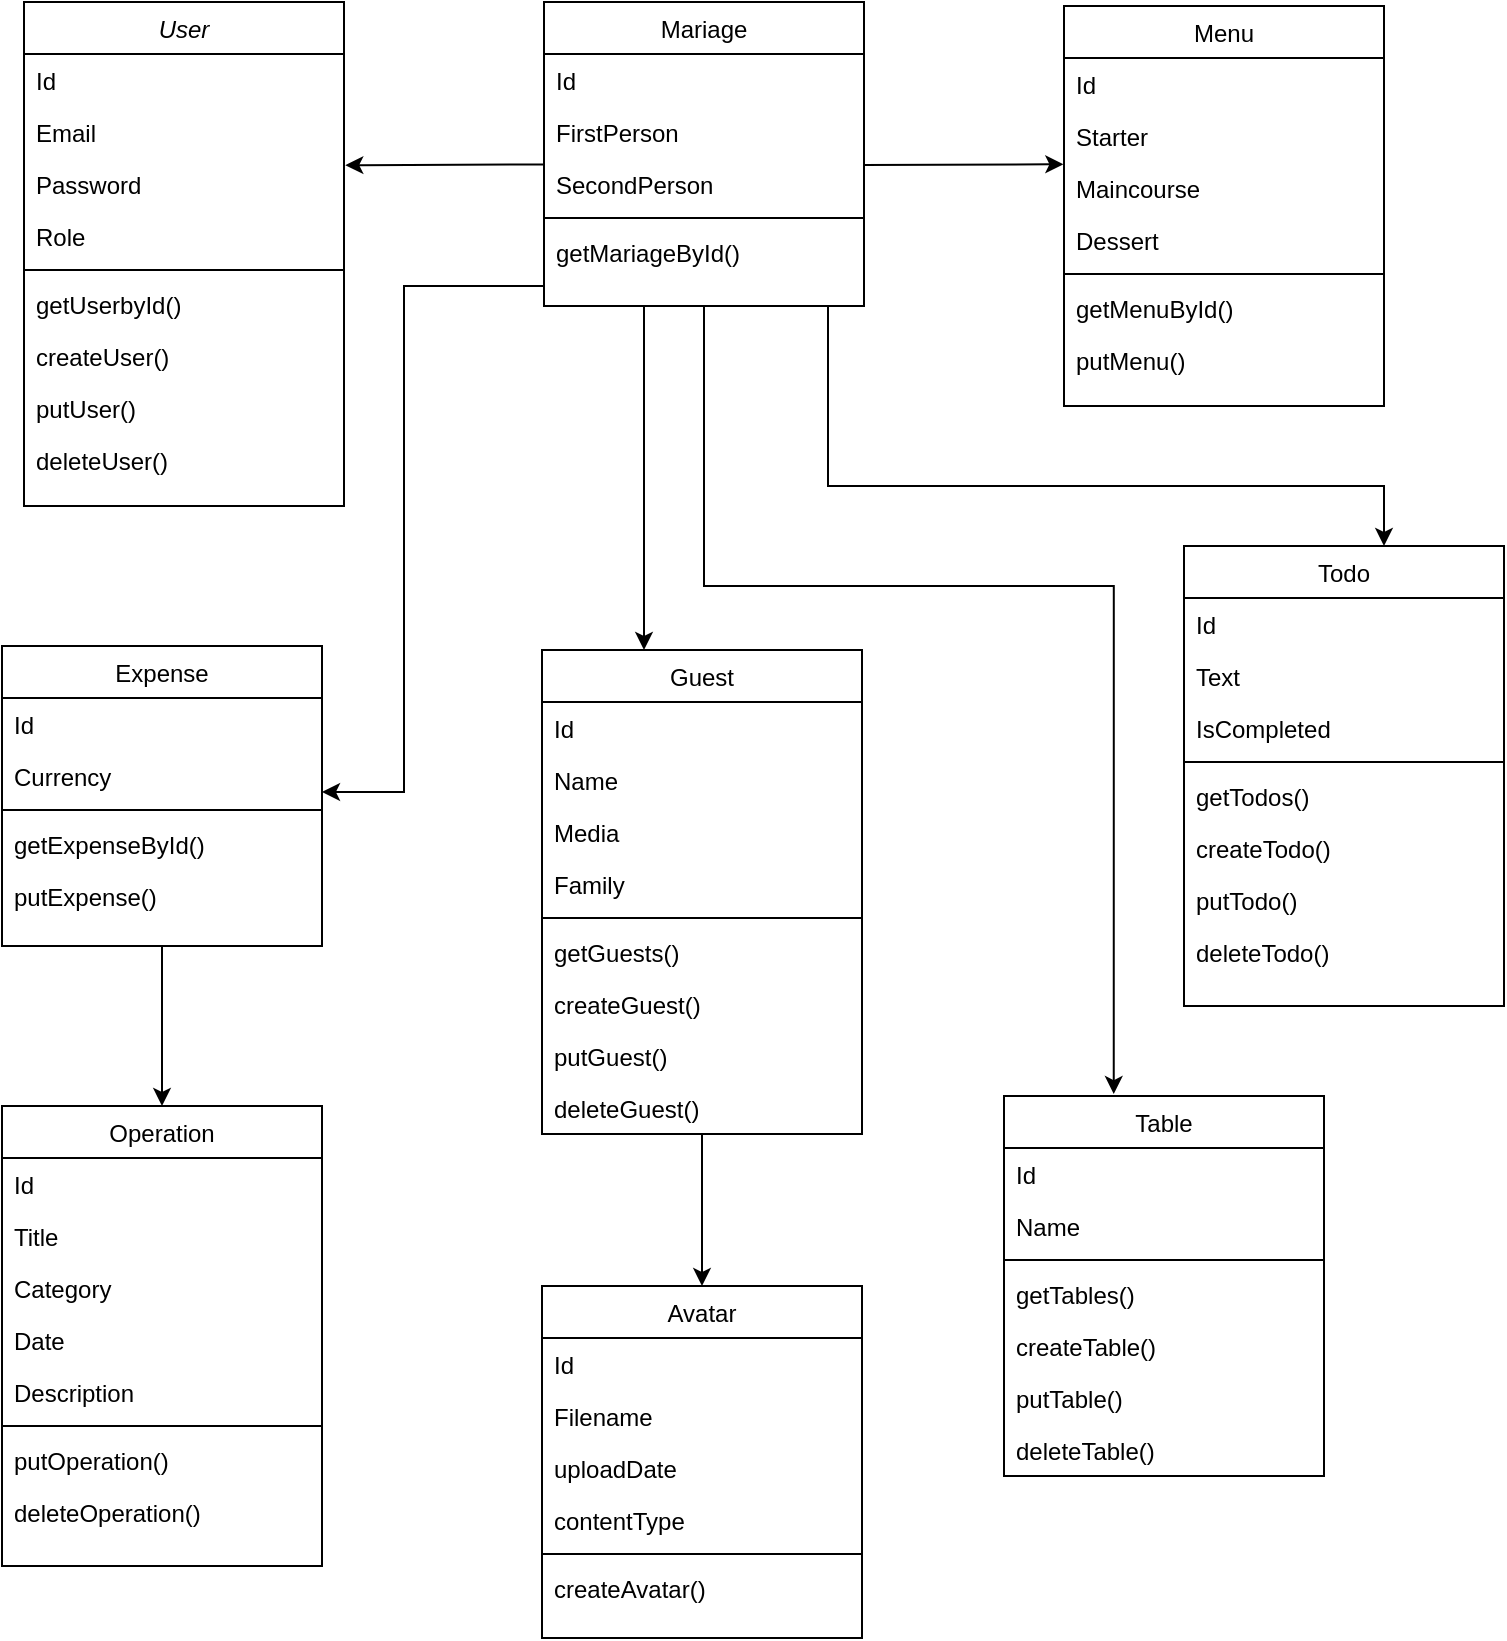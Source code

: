 <mxfile version="20.1.1" type="github">
  <diagram id="C5RBs43oDa-KdzZeNtuy" name="Page-1">
    <mxGraphModel dx="1455" dy="906" grid="1" gridSize="10" guides="1" tooltips="1" connect="1" arrows="1" fold="1" page="1" pageScale="1" pageWidth="827" pageHeight="1169" math="0" shadow="0">
      <root>
        <mxCell id="WIyWlLk6GJQsqaUBKTNV-0" />
        <mxCell id="WIyWlLk6GJQsqaUBKTNV-1" parent="WIyWlLk6GJQsqaUBKTNV-0" />
        <mxCell id="zkfFHV4jXpPFQw0GAbJ--0" value="User" style="swimlane;fontStyle=2;align=center;verticalAlign=top;childLayout=stackLayout;horizontal=1;startSize=26;horizontalStack=0;resizeParent=1;resizeLast=0;collapsible=1;marginBottom=0;rounded=0;shadow=0;strokeWidth=1;" parent="WIyWlLk6GJQsqaUBKTNV-1" vertex="1">
          <mxGeometry x="60" y="38" width="160" height="252" as="geometry">
            <mxRectangle x="230" y="140" width="160" height="26" as="alternateBounds" />
          </mxGeometry>
        </mxCell>
        <mxCell id="zkfFHV4jXpPFQw0GAbJ--1" value="Id" style="text;align=left;verticalAlign=top;spacingLeft=4;spacingRight=4;overflow=hidden;rotatable=0;points=[[0,0.5],[1,0.5]];portConstraint=eastwest;" parent="zkfFHV4jXpPFQw0GAbJ--0" vertex="1">
          <mxGeometry y="26" width="160" height="26" as="geometry" />
        </mxCell>
        <mxCell id="zkfFHV4jXpPFQw0GAbJ--3" value="Email" style="text;align=left;verticalAlign=top;spacingLeft=4;spacingRight=4;overflow=hidden;rotatable=0;points=[[0,0.5],[1,0.5]];portConstraint=eastwest;rounded=0;shadow=0;html=0;" parent="zkfFHV4jXpPFQw0GAbJ--0" vertex="1">
          <mxGeometry y="52" width="160" height="26" as="geometry" />
        </mxCell>
        <mxCell id="zkfFHV4jXpPFQw0GAbJ--2" value="Password" style="text;align=left;verticalAlign=top;spacingLeft=4;spacingRight=4;overflow=hidden;rotatable=0;points=[[0,0.5],[1,0.5]];portConstraint=eastwest;rounded=0;shadow=0;html=0;" parent="zkfFHV4jXpPFQw0GAbJ--0" vertex="1">
          <mxGeometry y="78" width="160" height="26" as="geometry" />
        </mxCell>
        <mxCell id="OFMicxtbjfxa83ZB9_QZ-0" value="Role" style="text;align=left;verticalAlign=top;spacingLeft=4;spacingRight=4;overflow=hidden;rotatable=0;points=[[0,0.5],[1,0.5]];portConstraint=eastwest;rounded=0;shadow=0;html=0;" vertex="1" parent="zkfFHV4jXpPFQw0GAbJ--0">
          <mxGeometry y="104" width="160" height="26" as="geometry" />
        </mxCell>
        <mxCell id="zkfFHV4jXpPFQw0GAbJ--4" value="" style="line;html=1;strokeWidth=1;align=left;verticalAlign=middle;spacingTop=-1;spacingLeft=3;spacingRight=3;rotatable=0;labelPosition=right;points=[];portConstraint=eastwest;" parent="zkfFHV4jXpPFQw0GAbJ--0" vertex="1">
          <mxGeometry y="130" width="160" height="8" as="geometry" />
        </mxCell>
        <mxCell id="zkfFHV4jXpPFQw0GAbJ--5" value="getUserbyId()" style="text;align=left;verticalAlign=top;spacingLeft=4;spacingRight=4;overflow=hidden;rotatable=0;points=[[0,0.5],[1,0.5]];portConstraint=eastwest;" parent="zkfFHV4jXpPFQw0GAbJ--0" vertex="1">
          <mxGeometry y="138" width="160" height="26" as="geometry" />
        </mxCell>
        <mxCell id="OFMicxtbjfxa83ZB9_QZ-1" value="createUser()" style="text;align=left;verticalAlign=top;spacingLeft=4;spacingRight=4;overflow=hidden;rotatable=0;points=[[0,0.5],[1,0.5]];portConstraint=eastwest;" vertex="1" parent="zkfFHV4jXpPFQw0GAbJ--0">
          <mxGeometry y="164" width="160" height="26" as="geometry" />
        </mxCell>
        <mxCell id="OFMicxtbjfxa83ZB9_QZ-2" value="putUser()" style="text;align=left;verticalAlign=top;spacingLeft=4;spacingRight=4;overflow=hidden;rotatable=0;points=[[0,0.5],[1,0.5]];portConstraint=eastwest;" vertex="1" parent="zkfFHV4jXpPFQw0GAbJ--0">
          <mxGeometry y="190" width="160" height="26" as="geometry" />
        </mxCell>
        <mxCell id="OFMicxtbjfxa83ZB9_QZ-7" value="deleteUser()" style="text;align=left;verticalAlign=top;spacingLeft=4;spacingRight=4;overflow=hidden;rotatable=0;points=[[0,0.5],[1,0.5]];portConstraint=eastwest;" vertex="1" parent="zkfFHV4jXpPFQw0GAbJ--0">
          <mxGeometry y="216" width="160" height="26" as="geometry" />
        </mxCell>
        <mxCell id="OFMicxtbjfxa83ZB9_QZ-26" value="" style="edgeStyle=orthogonalEdgeStyle;rounded=0;orthogonalLoop=1;jettySize=auto;html=1;" edge="1" parent="WIyWlLk6GJQsqaUBKTNV-1">
          <mxGeometry relative="1" as="geometry">
            <mxPoint x="370" y="190" as="sourcePoint" />
            <mxPoint x="370" y="362" as="targetPoint" />
            <Array as="points">
              <mxPoint x="370" y="230" />
              <mxPoint x="370" y="230" />
            </Array>
          </mxGeometry>
        </mxCell>
        <mxCell id="OFMicxtbjfxa83ZB9_QZ-37" value="" style="edgeStyle=orthogonalEdgeStyle;rounded=0;orthogonalLoop=1;jettySize=auto;html=1;entryX=0.625;entryY=0;entryDx=0;entryDy=0;entryPerimeter=0;" edge="1" parent="WIyWlLk6GJQsqaUBKTNV-1" target="OFMicxtbjfxa83ZB9_QZ-73">
          <mxGeometry relative="1" as="geometry">
            <mxPoint x="460" y="190" as="sourcePoint" />
            <mxPoint x="740" y="300" as="targetPoint" />
            <Array as="points">
              <mxPoint x="462" y="190" />
              <mxPoint x="462" y="280" />
              <mxPoint x="740" y="280" />
            </Array>
          </mxGeometry>
        </mxCell>
        <mxCell id="OFMicxtbjfxa83ZB9_QZ-45" value="" style="edgeStyle=orthogonalEdgeStyle;rounded=0;orthogonalLoop=1;jettySize=auto;html=1;exitX=0;exitY=1;exitDx=0;exitDy=0;" edge="1" parent="WIyWlLk6GJQsqaUBKTNV-1" source="zkfFHV4jXpPFQw0GAbJ--17" target="OFMicxtbjfxa83ZB9_QZ-39">
          <mxGeometry relative="1" as="geometry">
            <mxPoint x="190" y="196" as="sourcePoint" />
            <Array as="points">
              <mxPoint x="320" y="180" />
              <mxPoint x="250" y="180" />
              <mxPoint x="250" y="433" />
            </Array>
          </mxGeometry>
        </mxCell>
        <mxCell id="OFMicxtbjfxa83ZB9_QZ-79" value="" style="edgeStyle=orthogonalEdgeStyle;rounded=0;orthogonalLoop=1;jettySize=auto;html=1;entryX=0.343;entryY=-0.005;entryDx=0;entryDy=0;entryPerimeter=0;" edge="1" parent="WIyWlLk6GJQsqaUBKTNV-1" source="zkfFHV4jXpPFQw0GAbJ--17" target="OFMicxtbjfxa83ZB9_QZ-31">
          <mxGeometry relative="1" as="geometry">
            <Array as="points">
              <mxPoint x="400" y="330" />
              <mxPoint x="605" y="330" />
            </Array>
          </mxGeometry>
        </mxCell>
        <mxCell id="zkfFHV4jXpPFQw0GAbJ--17" value="Mariage" style="swimlane;fontStyle=0;align=center;verticalAlign=top;childLayout=stackLayout;horizontal=1;startSize=26;horizontalStack=0;resizeParent=1;resizeLast=0;collapsible=1;marginBottom=0;rounded=0;shadow=0;strokeWidth=1;" parent="WIyWlLk6GJQsqaUBKTNV-1" vertex="1">
          <mxGeometry x="320" y="38" width="160" height="152" as="geometry">
            <mxRectangle x="550" y="140" width="160" height="26" as="alternateBounds" />
          </mxGeometry>
        </mxCell>
        <mxCell id="zkfFHV4jXpPFQw0GAbJ--18" value="Id" style="text;align=left;verticalAlign=top;spacingLeft=4;spacingRight=4;overflow=hidden;rotatable=0;points=[[0,0.5],[1,0.5]];portConstraint=eastwest;" parent="zkfFHV4jXpPFQw0GAbJ--17" vertex="1">
          <mxGeometry y="26" width="160" height="26" as="geometry" />
        </mxCell>
        <mxCell id="zkfFHV4jXpPFQw0GAbJ--19" value="FirstPerson" style="text;align=left;verticalAlign=top;spacingLeft=4;spacingRight=4;overflow=hidden;rotatable=0;points=[[0,0.5],[1,0.5]];portConstraint=eastwest;rounded=0;shadow=0;html=0;" parent="zkfFHV4jXpPFQw0GAbJ--17" vertex="1">
          <mxGeometry y="52" width="160" height="26" as="geometry" />
        </mxCell>
        <mxCell id="zkfFHV4jXpPFQw0GAbJ--20" value="SecondPerson" style="text;align=left;verticalAlign=top;spacingLeft=4;spacingRight=4;overflow=hidden;rotatable=0;points=[[0,0.5],[1,0.5]];portConstraint=eastwest;rounded=0;shadow=0;html=0;" parent="zkfFHV4jXpPFQw0GAbJ--17" vertex="1">
          <mxGeometry y="78" width="160" height="26" as="geometry" />
        </mxCell>
        <mxCell id="zkfFHV4jXpPFQw0GAbJ--23" value="" style="line;html=1;strokeWidth=1;align=left;verticalAlign=middle;spacingTop=-1;spacingLeft=3;spacingRight=3;rotatable=0;labelPosition=right;points=[];portConstraint=eastwest;" parent="zkfFHV4jXpPFQw0GAbJ--17" vertex="1">
          <mxGeometry y="104" width="160" height="8" as="geometry" />
        </mxCell>
        <mxCell id="zkfFHV4jXpPFQw0GAbJ--24" value="getMariageById()" style="text;align=left;verticalAlign=top;spacingLeft=4;spacingRight=4;overflow=hidden;rotatable=0;points=[[0,0.5],[1,0.5]];portConstraint=eastwest;" parent="zkfFHV4jXpPFQw0GAbJ--17" vertex="1">
          <mxGeometry y="112" width="160" height="26" as="geometry" />
        </mxCell>
        <mxCell id="OFMicxtbjfxa83ZB9_QZ-11" value="Menu" style="swimlane;fontStyle=0;align=center;verticalAlign=top;childLayout=stackLayout;horizontal=1;startSize=26;horizontalStack=0;resizeParent=1;resizeLast=0;collapsible=1;marginBottom=0;rounded=0;shadow=0;strokeWidth=1;" vertex="1" parent="WIyWlLk6GJQsqaUBKTNV-1">
          <mxGeometry x="580" y="40" width="160" height="200" as="geometry">
            <mxRectangle x="550" y="140" width="160" height="26" as="alternateBounds" />
          </mxGeometry>
        </mxCell>
        <mxCell id="OFMicxtbjfxa83ZB9_QZ-12" value="Id" style="text;align=left;verticalAlign=top;spacingLeft=4;spacingRight=4;overflow=hidden;rotatable=0;points=[[0,0.5],[1,0.5]];portConstraint=eastwest;" vertex="1" parent="OFMicxtbjfxa83ZB9_QZ-11">
          <mxGeometry y="26" width="160" height="26" as="geometry" />
        </mxCell>
        <mxCell id="OFMicxtbjfxa83ZB9_QZ-13" value="Starter" style="text;align=left;verticalAlign=top;spacingLeft=4;spacingRight=4;overflow=hidden;rotatable=0;points=[[0,0.5],[1,0.5]];portConstraint=eastwest;rounded=0;shadow=0;html=0;" vertex="1" parent="OFMicxtbjfxa83ZB9_QZ-11">
          <mxGeometry y="52" width="160" height="26" as="geometry" />
        </mxCell>
        <mxCell id="OFMicxtbjfxa83ZB9_QZ-14" value="Maincourse" style="text;align=left;verticalAlign=top;spacingLeft=4;spacingRight=4;overflow=hidden;rotatable=0;points=[[0,0.5],[1,0.5]];portConstraint=eastwest;rounded=0;shadow=0;html=0;" vertex="1" parent="OFMicxtbjfxa83ZB9_QZ-11">
          <mxGeometry y="78" width="160" height="26" as="geometry" />
        </mxCell>
        <mxCell id="OFMicxtbjfxa83ZB9_QZ-18" value="Dessert" style="text;align=left;verticalAlign=top;spacingLeft=4;spacingRight=4;overflow=hidden;rotatable=0;points=[[0,0.5],[1,0.5]];portConstraint=eastwest;rounded=0;shadow=0;html=0;" vertex="1" parent="OFMicxtbjfxa83ZB9_QZ-11">
          <mxGeometry y="104" width="160" height="26" as="geometry" />
        </mxCell>
        <mxCell id="OFMicxtbjfxa83ZB9_QZ-15" value="" style="line;html=1;strokeWidth=1;align=left;verticalAlign=middle;spacingTop=-1;spacingLeft=3;spacingRight=3;rotatable=0;labelPosition=right;points=[];portConstraint=eastwest;" vertex="1" parent="OFMicxtbjfxa83ZB9_QZ-11">
          <mxGeometry y="130" width="160" height="8" as="geometry" />
        </mxCell>
        <mxCell id="OFMicxtbjfxa83ZB9_QZ-16" value="getMenuById()" style="text;align=left;verticalAlign=top;spacingLeft=4;spacingRight=4;overflow=hidden;rotatable=0;points=[[0,0.5],[1,0.5]];portConstraint=eastwest;" vertex="1" parent="OFMicxtbjfxa83ZB9_QZ-11">
          <mxGeometry y="138" width="160" height="26" as="geometry" />
        </mxCell>
        <mxCell id="OFMicxtbjfxa83ZB9_QZ-19" value="putMenu()" style="text;align=left;verticalAlign=top;spacingLeft=4;spacingRight=4;overflow=hidden;rotatable=0;points=[[0,0.5],[1,0.5]];portConstraint=eastwest;" vertex="1" parent="OFMicxtbjfxa83ZB9_QZ-11">
          <mxGeometry y="164" width="160" height="26" as="geometry" />
        </mxCell>
        <mxCell id="OFMicxtbjfxa83ZB9_QZ-70" value="" style="edgeStyle=orthogonalEdgeStyle;rounded=0;orthogonalLoop=1;jettySize=auto;html=1;" edge="1" parent="WIyWlLk6GJQsqaUBKTNV-1" source="OFMicxtbjfxa83ZB9_QZ-20" target="OFMicxtbjfxa83ZB9_QZ-60">
          <mxGeometry relative="1" as="geometry" />
        </mxCell>
        <mxCell id="OFMicxtbjfxa83ZB9_QZ-20" value="Guest" style="swimlane;fontStyle=0;align=center;verticalAlign=top;childLayout=stackLayout;horizontal=1;startSize=26;horizontalStack=0;resizeParent=1;resizeLast=0;collapsible=1;marginBottom=0;rounded=0;shadow=0;strokeWidth=1;" vertex="1" parent="WIyWlLk6GJQsqaUBKTNV-1">
          <mxGeometry x="319" y="362" width="160" height="242" as="geometry">
            <mxRectangle x="550" y="140" width="160" height="26" as="alternateBounds" />
          </mxGeometry>
        </mxCell>
        <mxCell id="OFMicxtbjfxa83ZB9_QZ-21" value="Id" style="text;align=left;verticalAlign=top;spacingLeft=4;spacingRight=4;overflow=hidden;rotatable=0;points=[[0,0.5],[1,0.5]];portConstraint=eastwest;" vertex="1" parent="OFMicxtbjfxa83ZB9_QZ-20">
          <mxGeometry y="26" width="160" height="26" as="geometry" />
        </mxCell>
        <mxCell id="OFMicxtbjfxa83ZB9_QZ-22" value="Name" style="text;align=left;verticalAlign=top;spacingLeft=4;spacingRight=4;overflow=hidden;rotatable=0;points=[[0,0.5],[1,0.5]];portConstraint=eastwest;rounded=0;shadow=0;html=0;" vertex="1" parent="OFMicxtbjfxa83ZB9_QZ-20">
          <mxGeometry y="52" width="160" height="26" as="geometry" />
        </mxCell>
        <mxCell id="OFMicxtbjfxa83ZB9_QZ-23" value="Media" style="text;align=left;verticalAlign=top;spacingLeft=4;spacingRight=4;overflow=hidden;rotatable=0;points=[[0,0.5],[1,0.5]];portConstraint=eastwest;rounded=0;shadow=0;html=0;" vertex="1" parent="OFMicxtbjfxa83ZB9_QZ-20">
          <mxGeometry y="78" width="160" height="26" as="geometry" />
        </mxCell>
        <mxCell id="OFMicxtbjfxa83ZB9_QZ-27" value="Family" style="text;align=left;verticalAlign=top;spacingLeft=4;spacingRight=4;overflow=hidden;rotatable=0;points=[[0,0.5],[1,0.5]];portConstraint=eastwest;rounded=0;shadow=0;html=0;" vertex="1" parent="OFMicxtbjfxa83ZB9_QZ-20">
          <mxGeometry y="104" width="160" height="26" as="geometry" />
        </mxCell>
        <mxCell id="OFMicxtbjfxa83ZB9_QZ-24" value="" style="line;html=1;strokeWidth=1;align=left;verticalAlign=middle;spacingTop=-1;spacingLeft=3;spacingRight=3;rotatable=0;labelPosition=right;points=[];portConstraint=eastwest;" vertex="1" parent="OFMicxtbjfxa83ZB9_QZ-20">
          <mxGeometry y="130" width="160" height="8" as="geometry" />
        </mxCell>
        <mxCell id="OFMicxtbjfxa83ZB9_QZ-25" value="getGuests()" style="text;align=left;verticalAlign=top;spacingLeft=4;spacingRight=4;overflow=hidden;rotatable=0;points=[[0,0.5],[1,0.5]];portConstraint=eastwest;" vertex="1" parent="OFMicxtbjfxa83ZB9_QZ-20">
          <mxGeometry y="138" width="160" height="26" as="geometry" />
        </mxCell>
        <mxCell id="OFMicxtbjfxa83ZB9_QZ-28" value="createGuest()" style="text;align=left;verticalAlign=top;spacingLeft=4;spacingRight=4;overflow=hidden;rotatable=0;points=[[0,0.5],[1,0.5]];portConstraint=eastwest;" vertex="1" parent="OFMicxtbjfxa83ZB9_QZ-20">
          <mxGeometry y="164" width="160" height="26" as="geometry" />
        </mxCell>
        <mxCell id="OFMicxtbjfxa83ZB9_QZ-29" value="putGuest()" style="text;align=left;verticalAlign=top;spacingLeft=4;spacingRight=4;overflow=hidden;rotatable=0;points=[[0,0.5],[1,0.5]];portConstraint=eastwest;" vertex="1" parent="OFMicxtbjfxa83ZB9_QZ-20">
          <mxGeometry y="190" width="160" height="26" as="geometry" />
        </mxCell>
        <mxCell id="OFMicxtbjfxa83ZB9_QZ-30" value="deleteGuest()" style="text;align=left;verticalAlign=top;spacingLeft=4;spacingRight=4;overflow=hidden;rotatable=0;points=[[0,0.5],[1,0.5]];portConstraint=eastwest;" vertex="1" parent="OFMicxtbjfxa83ZB9_QZ-20">
          <mxGeometry y="216" width="160" height="26" as="geometry" />
        </mxCell>
        <mxCell id="OFMicxtbjfxa83ZB9_QZ-31" value="Table" style="swimlane;fontStyle=0;align=center;verticalAlign=top;childLayout=stackLayout;horizontal=1;startSize=26;horizontalStack=0;resizeParent=1;resizeLast=0;collapsible=1;marginBottom=0;rounded=0;shadow=0;strokeWidth=1;" vertex="1" parent="WIyWlLk6GJQsqaUBKTNV-1">
          <mxGeometry x="550" y="585" width="160" height="190" as="geometry">
            <mxRectangle x="550" y="140" width="160" height="26" as="alternateBounds" />
          </mxGeometry>
        </mxCell>
        <mxCell id="OFMicxtbjfxa83ZB9_QZ-32" value="Id" style="text;align=left;verticalAlign=top;spacingLeft=4;spacingRight=4;overflow=hidden;rotatable=0;points=[[0,0.5],[1,0.5]];portConstraint=eastwest;" vertex="1" parent="OFMicxtbjfxa83ZB9_QZ-31">
          <mxGeometry y="26" width="160" height="26" as="geometry" />
        </mxCell>
        <mxCell id="OFMicxtbjfxa83ZB9_QZ-33" value="Name" style="text;align=left;verticalAlign=top;spacingLeft=4;spacingRight=4;overflow=hidden;rotatable=0;points=[[0,0.5],[1,0.5]];portConstraint=eastwest;rounded=0;shadow=0;html=0;" vertex="1" parent="OFMicxtbjfxa83ZB9_QZ-31">
          <mxGeometry y="52" width="160" height="26" as="geometry" />
        </mxCell>
        <mxCell id="OFMicxtbjfxa83ZB9_QZ-35" value="" style="line;html=1;strokeWidth=1;align=left;verticalAlign=middle;spacingTop=-1;spacingLeft=3;spacingRight=3;rotatable=0;labelPosition=right;points=[];portConstraint=eastwest;" vertex="1" parent="OFMicxtbjfxa83ZB9_QZ-31">
          <mxGeometry y="78" width="160" height="8" as="geometry" />
        </mxCell>
        <mxCell id="OFMicxtbjfxa83ZB9_QZ-36" value="getTables()" style="text;align=left;verticalAlign=top;spacingLeft=4;spacingRight=4;overflow=hidden;rotatable=0;points=[[0,0.5],[1,0.5]];portConstraint=eastwest;" vertex="1" parent="OFMicxtbjfxa83ZB9_QZ-31">
          <mxGeometry y="86" width="160" height="26" as="geometry" />
        </mxCell>
        <mxCell id="OFMicxtbjfxa83ZB9_QZ-86" value="createTable()" style="text;align=left;verticalAlign=top;spacingLeft=4;spacingRight=4;overflow=hidden;rotatable=0;points=[[0,0.5],[1,0.5]];portConstraint=eastwest;" vertex="1" parent="OFMicxtbjfxa83ZB9_QZ-31">
          <mxGeometry y="112" width="160" height="26" as="geometry" />
        </mxCell>
        <mxCell id="OFMicxtbjfxa83ZB9_QZ-87" value="putTable()" style="text;align=left;verticalAlign=top;spacingLeft=4;spacingRight=4;overflow=hidden;rotatable=0;points=[[0,0.5],[1,0.5]];portConstraint=eastwest;" vertex="1" parent="OFMicxtbjfxa83ZB9_QZ-31">
          <mxGeometry y="138" width="160" height="26" as="geometry" />
        </mxCell>
        <mxCell id="OFMicxtbjfxa83ZB9_QZ-88" value="deleteTable()" style="text;align=left;verticalAlign=top;spacingLeft=4;spacingRight=4;overflow=hidden;rotatable=0;points=[[0,0.5],[1,0.5]];portConstraint=eastwest;" vertex="1" parent="OFMicxtbjfxa83ZB9_QZ-31">
          <mxGeometry y="164" width="160" height="26" as="geometry" />
        </mxCell>
        <mxCell id="OFMicxtbjfxa83ZB9_QZ-56" value="" style="edgeStyle=orthogonalEdgeStyle;rounded=0;orthogonalLoop=1;jettySize=auto;html=1;" edge="1" parent="WIyWlLk6GJQsqaUBKTNV-1" source="OFMicxtbjfxa83ZB9_QZ-39" target="OFMicxtbjfxa83ZB9_QZ-50">
          <mxGeometry relative="1" as="geometry" />
        </mxCell>
        <mxCell id="OFMicxtbjfxa83ZB9_QZ-39" value="Expense" style="swimlane;fontStyle=0;align=center;verticalAlign=top;childLayout=stackLayout;horizontal=1;startSize=26;horizontalStack=0;resizeParent=1;resizeLast=0;collapsible=1;marginBottom=0;rounded=0;shadow=0;strokeWidth=1;" vertex="1" parent="WIyWlLk6GJQsqaUBKTNV-1">
          <mxGeometry x="49" y="360" width="160" height="150" as="geometry">
            <mxRectangle x="550" y="140" width="160" height="26" as="alternateBounds" />
          </mxGeometry>
        </mxCell>
        <mxCell id="OFMicxtbjfxa83ZB9_QZ-40" value="Id" style="text;align=left;verticalAlign=top;spacingLeft=4;spacingRight=4;overflow=hidden;rotatable=0;points=[[0,0.5],[1,0.5]];portConstraint=eastwest;" vertex="1" parent="OFMicxtbjfxa83ZB9_QZ-39">
          <mxGeometry y="26" width="160" height="26" as="geometry" />
        </mxCell>
        <mxCell id="OFMicxtbjfxa83ZB9_QZ-42" value="Currency" style="text;align=left;verticalAlign=top;spacingLeft=4;spacingRight=4;overflow=hidden;rotatable=0;points=[[0,0.5],[1,0.5]];portConstraint=eastwest;rounded=0;shadow=0;html=0;" vertex="1" parent="OFMicxtbjfxa83ZB9_QZ-39">
          <mxGeometry y="52" width="160" height="26" as="geometry" />
        </mxCell>
        <mxCell id="OFMicxtbjfxa83ZB9_QZ-43" value="" style="line;html=1;strokeWidth=1;align=left;verticalAlign=middle;spacingTop=-1;spacingLeft=3;spacingRight=3;rotatable=0;labelPosition=right;points=[];portConstraint=eastwest;" vertex="1" parent="OFMicxtbjfxa83ZB9_QZ-39">
          <mxGeometry y="78" width="160" height="8" as="geometry" />
        </mxCell>
        <mxCell id="OFMicxtbjfxa83ZB9_QZ-49" value="getExpenseById()" style="text;align=left;verticalAlign=top;spacingLeft=4;spacingRight=4;overflow=hidden;rotatable=0;points=[[0,0.5],[1,0.5]];portConstraint=eastwest;" vertex="1" parent="OFMicxtbjfxa83ZB9_QZ-39">
          <mxGeometry y="86" width="160" height="26" as="geometry" />
        </mxCell>
        <mxCell id="OFMicxtbjfxa83ZB9_QZ-44" value="putExpense()" style="text;align=left;verticalAlign=top;spacingLeft=4;spacingRight=4;overflow=hidden;rotatable=0;points=[[0,0.5],[1,0.5]];portConstraint=eastwest;" vertex="1" parent="OFMicxtbjfxa83ZB9_QZ-39">
          <mxGeometry y="112" width="160" height="26" as="geometry" />
        </mxCell>
        <mxCell id="OFMicxtbjfxa83ZB9_QZ-50" value="Operation" style="swimlane;fontStyle=0;align=center;verticalAlign=top;childLayout=stackLayout;horizontal=1;startSize=26;horizontalStack=0;resizeParent=1;resizeLast=0;collapsible=1;marginBottom=0;rounded=0;shadow=0;strokeWidth=1;" vertex="1" parent="WIyWlLk6GJQsqaUBKTNV-1">
          <mxGeometry x="49" y="590" width="160" height="230" as="geometry">
            <mxRectangle x="550" y="140" width="160" height="26" as="alternateBounds" />
          </mxGeometry>
        </mxCell>
        <mxCell id="OFMicxtbjfxa83ZB9_QZ-51" value="Id" style="text;align=left;verticalAlign=top;spacingLeft=4;spacingRight=4;overflow=hidden;rotatable=0;points=[[0,0.5],[1,0.5]];portConstraint=eastwest;" vertex="1" parent="OFMicxtbjfxa83ZB9_QZ-50">
          <mxGeometry y="26" width="160" height="26" as="geometry" />
        </mxCell>
        <mxCell id="OFMicxtbjfxa83ZB9_QZ-52" value="Title" style="text;align=left;verticalAlign=top;spacingLeft=4;spacingRight=4;overflow=hidden;rotatable=0;points=[[0,0.5],[1,0.5]];portConstraint=eastwest;rounded=0;shadow=0;html=0;" vertex="1" parent="OFMicxtbjfxa83ZB9_QZ-50">
          <mxGeometry y="52" width="160" height="26" as="geometry" />
        </mxCell>
        <mxCell id="OFMicxtbjfxa83ZB9_QZ-57" value="Category" style="text;align=left;verticalAlign=top;spacingLeft=4;spacingRight=4;overflow=hidden;rotatable=0;points=[[0,0.5],[1,0.5]];portConstraint=eastwest;rounded=0;shadow=0;html=0;" vertex="1" parent="OFMicxtbjfxa83ZB9_QZ-50">
          <mxGeometry y="78" width="160" height="26" as="geometry" />
        </mxCell>
        <mxCell id="OFMicxtbjfxa83ZB9_QZ-58" value="Date" style="text;align=left;verticalAlign=top;spacingLeft=4;spacingRight=4;overflow=hidden;rotatable=0;points=[[0,0.5],[1,0.5]];portConstraint=eastwest;rounded=0;shadow=0;html=0;" vertex="1" parent="OFMicxtbjfxa83ZB9_QZ-50">
          <mxGeometry y="104" width="160" height="26" as="geometry" />
        </mxCell>
        <mxCell id="OFMicxtbjfxa83ZB9_QZ-59" value="Description" style="text;align=left;verticalAlign=top;spacingLeft=4;spacingRight=4;overflow=hidden;rotatable=0;points=[[0,0.5],[1,0.5]];portConstraint=eastwest;rounded=0;shadow=0;html=0;" vertex="1" parent="OFMicxtbjfxa83ZB9_QZ-50">
          <mxGeometry y="130" width="160" height="26" as="geometry" />
        </mxCell>
        <mxCell id="OFMicxtbjfxa83ZB9_QZ-53" value="" style="line;html=1;strokeWidth=1;align=left;verticalAlign=middle;spacingTop=-1;spacingLeft=3;spacingRight=3;rotatable=0;labelPosition=right;points=[];portConstraint=eastwest;" vertex="1" parent="OFMicxtbjfxa83ZB9_QZ-50">
          <mxGeometry y="156" width="160" height="8" as="geometry" />
        </mxCell>
        <mxCell id="OFMicxtbjfxa83ZB9_QZ-54" value="putOperation()" style="text;align=left;verticalAlign=top;spacingLeft=4;spacingRight=4;overflow=hidden;rotatable=0;points=[[0,0.5],[1,0.5]];portConstraint=eastwest;" vertex="1" parent="OFMicxtbjfxa83ZB9_QZ-50">
          <mxGeometry y="164" width="160" height="26" as="geometry" />
        </mxCell>
        <mxCell id="OFMicxtbjfxa83ZB9_QZ-55" value="deleteOperation()" style="text;align=left;verticalAlign=top;spacingLeft=4;spacingRight=4;overflow=hidden;rotatable=0;points=[[0,0.5],[1,0.5]];portConstraint=eastwest;" vertex="1" parent="OFMicxtbjfxa83ZB9_QZ-50">
          <mxGeometry y="190" width="160" height="26" as="geometry" />
        </mxCell>
        <mxCell id="OFMicxtbjfxa83ZB9_QZ-60" value="Avatar" style="swimlane;fontStyle=0;align=center;verticalAlign=top;childLayout=stackLayout;horizontal=1;startSize=26;horizontalStack=0;resizeParent=1;resizeLast=0;collapsible=1;marginBottom=0;rounded=0;shadow=0;strokeWidth=1;" vertex="1" parent="WIyWlLk6GJQsqaUBKTNV-1">
          <mxGeometry x="319" y="680" width="160" height="176" as="geometry">
            <mxRectangle x="550" y="140" width="160" height="26" as="alternateBounds" />
          </mxGeometry>
        </mxCell>
        <mxCell id="OFMicxtbjfxa83ZB9_QZ-61" value="Id" style="text;align=left;verticalAlign=top;spacingLeft=4;spacingRight=4;overflow=hidden;rotatable=0;points=[[0,0.5],[1,0.5]];portConstraint=eastwest;" vertex="1" parent="OFMicxtbjfxa83ZB9_QZ-60">
          <mxGeometry y="26" width="160" height="26" as="geometry" />
        </mxCell>
        <mxCell id="OFMicxtbjfxa83ZB9_QZ-71" value="Filename" style="text;align=left;verticalAlign=top;spacingLeft=4;spacingRight=4;overflow=hidden;rotatable=0;points=[[0,0.5],[1,0.5]];portConstraint=eastwest;rounded=0;shadow=0;html=0;" vertex="1" parent="OFMicxtbjfxa83ZB9_QZ-60">
          <mxGeometry y="52" width="160" height="26" as="geometry" />
        </mxCell>
        <mxCell id="OFMicxtbjfxa83ZB9_QZ-64" value="uploadDate" style="text;align=left;verticalAlign=top;spacingLeft=4;spacingRight=4;overflow=hidden;rotatable=0;points=[[0,0.5],[1,0.5]];portConstraint=eastwest;rounded=0;shadow=0;html=0;" vertex="1" parent="OFMicxtbjfxa83ZB9_QZ-60">
          <mxGeometry y="78" width="160" height="26" as="geometry" />
        </mxCell>
        <mxCell id="OFMicxtbjfxa83ZB9_QZ-72" value="contentType" style="text;align=left;verticalAlign=top;spacingLeft=4;spacingRight=4;overflow=hidden;rotatable=0;points=[[0,0.5],[1,0.5]];portConstraint=eastwest;rounded=0;shadow=0;html=0;" vertex="1" parent="OFMicxtbjfxa83ZB9_QZ-60">
          <mxGeometry y="104" width="160" height="26" as="geometry" />
        </mxCell>
        <mxCell id="OFMicxtbjfxa83ZB9_QZ-65" value="" style="line;html=1;strokeWidth=1;align=left;verticalAlign=middle;spacingTop=-1;spacingLeft=3;spacingRight=3;rotatable=0;labelPosition=right;points=[];portConstraint=eastwest;" vertex="1" parent="OFMicxtbjfxa83ZB9_QZ-60">
          <mxGeometry y="130" width="160" height="8" as="geometry" />
        </mxCell>
        <mxCell id="OFMicxtbjfxa83ZB9_QZ-66" value="createAvatar()" style="text;align=left;verticalAlign=top;spacingLeft=4;spacingRight=4;overflow=hidden;rotatable=0;points=[[0,0.5],[1,0.5]];portConstraint=eastwest;" vertex="1" parent="OFMicxtbjfxa83ZB9_QZ-60">
          <mxGeometry y="138" width="160" height="26" as="geometry" />
        </mxCell>
        <mxCell id="OFMicxtbjfxa83ZB9_QZ-73" value="Todo" style="swimlane;fontStyle=0;align=center;verticalAlign=top;childLayout=stackLayout;horizontal=1;startSize=26;horizontalStack=0;resizeParent=1;resizeLast=0;collapsible=1;marginBottom=0;rounded=0;shadow=0;strokeWidth=1;" vertex="1" parent="WIyWlLk6GJQsqaUBKTNV-1">
          <mxGeometry x="640" y="310" width="160" height="230" as="geometry">
            <mxRectangle x="550" y="140" width="160" height="26" as="alternateBounds" />
          </mxGeometry>
        </mxCell>
        <mxCell id="OFMicxtbjfxa83ZB9_QZ-74" value="Id" style="text;align=left;verticalAlign=top;spacingLeft=4;spacingRight=4;overflow=hidden;rotatable=0;points=[[0,0.5],[1,0.5]];portConstraint=eastwest;" vertex="1" parent="OFMicxtbjfxa83ZB9_QZ-73">
          <mxGeometry y="26" width="160" height="26" as="geometry" />
        </mxCell>
        <mxCell id="OFMicxtbjfxa83ZB9_QZ-75" value="Text" style="text;align=left;verticalAlign=top;spacingLeft=4;spacingRight=4;overflow=hidden;rotatable=0;points=[[0,0.5],[1,0.5]];portConstraint=eastwest;rounded=0;shadow=0;html=0;" vertex="1" parent="OFMicxtbjfxa83ZB9_QZ-73">
          <mxGeometry y="52" width="160" height="26" as="geometry" />
        </mxCell>
        <mxCell id="OFMicxtbjfxa83ZB9_QZ-76" value="IsCompleted" style="text;align=left;verticalAlign=top;spacingLeft=4;spacingRight=4;overflow=hidden;rotatable=0;points=[[0,0.5],[1,0.5]];portConstraint=eastwest;rounded=0;shadow=0;html=0;" vertex="1" parent="OFMicxtbjfxa83ZB9_QZ-73">
          <mxGeometry y="78" width="160" height="26" as="geometry" />
        </mxCell>
        <mxCell id="OFMicxtbjfxa83ZB9_QZ-77" value="" style="line;html=1;strokeWidth=1;align=left;verticalAlign=middle;spacingTop=-1;spacingLeft=3;spacingRight=3;rotatable=0;labelPosition=right;points=[];portConstraint=eastwest;" vertex="1" parent="OFMicxtbjfxa83ZB9_QZ-73">
          <mxGeometry y="104" width="160" height="8" as="geometry" />
        </mxCell>
        <mxCell id="OFMicxtbjfxa83ZB9_QZ-78" value="getTodos()" style="text;align=left;verticalAlign=top;spacingLeft=4;spacingRight=4;overflow=hidden;rotatable=0;points=[[0,0.5],[1,0.5]];portConstraint=eastwest;" vertex="1" parent="OFMicxtbjfxa83ZB9_QZ-73">
          <mxGeometry y="112" width="160" height="26" as="geometry" />
        </mxCell>
        <mxCell id="OFMicxtbjfxa83ZB9_QZ-80" value="createTodo()" style="text;align=left;verticalAlign=top;spacingLeft=4;spacingRight=4;overflow=hidden;rotatable=0;points=[[0,0.5],[1,0.5]];portConstraint=eastwest;" vertex="1" parent="OFMicxtbjfxa83ZB9_QZ-73">
          <mxGeometry y="138" width="160" height="26" as="geometry" />
        </mxCell>
        <mxCell id="OFMicxtbjfxa83ZB9_QZ-81" value="putTodo()" style="text;align=left;verticalAlign=top;spacingLeft=4;spacingRight=4;overflow=hidden;rotatable=0;points=[[0,0.5],[1,0.5]];portConstraint=eastwest;" vertex="1" parent="OFMicxtbjfxa83ZB9_QZ-73">
          <mxGeometry y="164" width="160" height="26" as="geometry" />
        </mxCell>
        <mxCell id="OFMicxtbjfxa83ZB9_QZ-82" value="deleteTodo()" style="text;align=left;verticalAlign=top;spacingLeft=4;spacingRight=4;overflow=hidden;rotatable=0;points=[[0,0.5],[1,0.5]];portConstraint=eastwest;" vertex="1" parent="OFMicxtbjfxa83ZB9_QZ-73">
          <mxGeometry y="190" width="160" height="26" as="geometry" />
        </mxCell>
        <mxCell id="OFMicxtbjfxa83ZB9_QZ-89" value="" style="endArrow=classic;html=1;rounded=0;exitX=-0.003;exitY=0.124;exitDx=0;exitDy=0;exitPerimeter=0;entryX=1.004;entryY=0.1;entryDx=0;entryDy=0;entryPerimeter=0;" edge="1" parent="WIyWlLk6GJQsqaUBKTNV-1" source="zkfFHV4jXpPFQw0GAbJ--20">
          <mxGeometry width="50" height="50" relative="1" as="geometry">
            <mxPoint x="317.44" y="119.132" as="sourcePoint" />
            <mxPoint x="220.64" y="119.6" as="targetPoint" />
          </mxGeometry>
        </mxCell>
        <mxCell id="OFMicxtbjfxa83ZB9_QZ-90" value="" style="endArrow=classic;html=1;rounded=0;exitX=0.998;exitY=0.133;exitDx=0;exitDy=0;exitPerimeter=0;entryX=-0.002;entryY=0.043;entryDx=0;entryDy=0;entryPerimeter=0;" edge="1" parent="WIyWlLk6GJQsqaUBKTNV-1" source="zkfFHV4jXpPFQw0GAbJ--20" target="OFMicxtbjfxa83ZB9_QZ-14">
          <mxGeometry width="50" height="50" relative="1" as="geometry">
            <mxPoint x="440" y="110" as="sourcePoint" />
            <mxPoint x="490" y="60" as="targetPoint" />
          </mxGeometry>
        </mxCell>
      </root>
    </mxGraphModel>
  </diagram>
</mxfile>
